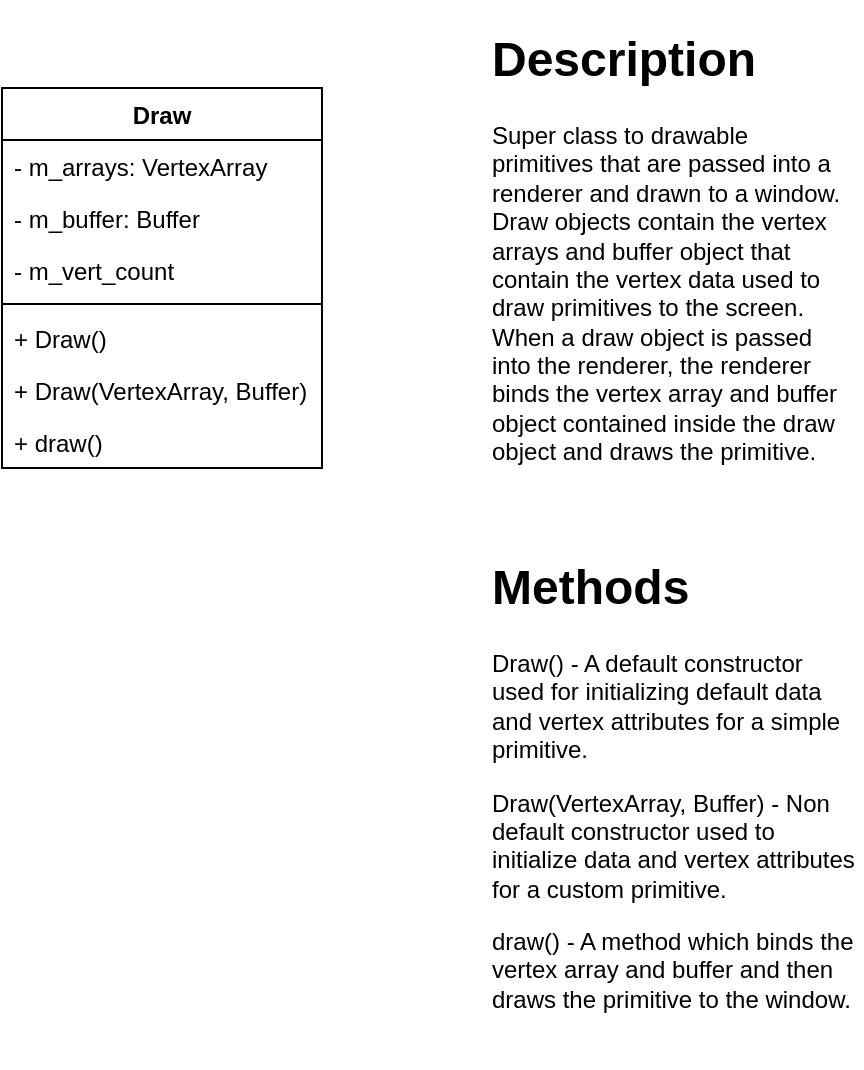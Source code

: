 <mxfile version="14.6.13" type="device"><diagram id="qsjShgKbwdF3y_M5vt2b" name="Page-1"><mxGraphModel dx="1086" dy="966" grid="1" gridSize="10" guides="1" tooltips="1" connect="1" arrows="1" fold="1" page="1" pageScale="1" pageWidth="850" pageHeight="1100" math="0" shadow="0"><root><mxCell id="0"/><mxCell id="1" parent="0"/><mxCell id="PDOAf9BVDCv0E4kB47-G-1" value="Draw" style="swimlane;fontStyle=1;align=center;verticalAlign=top;childLayout=stackLayout;horizontal=1;startSize=26;horizontalStack=0;resizeParent=1;resizeParentMax=0;resizeLast=0;collapsible=1;marginBottom=0;" vertex="1" parent="1"><mxGeometry x="310" y="200" width="160" height="190" as="geometry"/></mxCell><mxCell id="PDOAf9BVDCv0E4kB47-G-6" value="- m_arrays: VertexArray" style="text;strokeColor=none;fillColor=none;align=left;verticalAlign=top;spacingLeft=4;spacingRight=4;overflow=hidden;rotatable=0;points=[[0,0.5],[1,0.5]];portConstraint=eastwest;" vertex="1" parent="PDOAf9BVDCv0E4kB47-G-1"><mxGeometry y="26" width="160" height="26" as="geometry"/></mxCell><mxCell id="PDOAf9BVDCv0E4kB47-G-12" value="- m_buffer: Buffer" style="text;strokeColor=none;fillColor=none;align=left;verticalAlign=top;spacingLeft=4;spacingRight=4;overflow=hidden;rotatable=0;points=[[0,0.5],[1,0.5]];portConstraint=eastwest;" vertex="1" parent="PDOAf9BVDCv0E4kB47-G-1"><mxGeometry y="52" width="160" height="26" as="geometry"/></mxCell><mxCell id="PDOAf9BVDCv0E4kB47-G-2" value="- m_vert_count" style="text;strokeColor=none;fillColor=none;align=left;verticalAlign=top;spacingLeft=4;spacingRight=4;overflow=hidden;rotatable=0;points=[[0,0.5],[1,0.5]];portConstraint=eastwest;" vertex="1" parent="PDOAf9BVDCv0E4kB47-G-1"><mxGeometry y="78" width="160" height="26" as="geometry"/></mxCell><mxCell id="PDOAf9BVDCv0E4kB47-G-3" value="" style="line;strokeWidth=1;fillColor=none;align=left;verticalAlign=middle;spacingTop=-1;spacingLeft=3;spacingRight=3;rotatable=0;labelPosition=right;points=[];portConstraint=eastwest;" vertex="1" parent="PDOAf9BVDCv0E4kB47-G-1"><mxGeometry y="104" width="160" height="8" as="geometry"/></mxCell><mxCell id="PDOAf9BVDCv0E4kB47-G-14" value="+ Draw()" style="text;strokeColor=none;fillColor=none;align=left;verticalAlign=top;spacingLeft=4;spacingRight=4;overflow=hidden;rotatable=0;points=[[0,0.5],[1,0.5]];portConstraint=eastwest;" vertex="1" parent="PDOAf9BVDCv0E4kB47-G-1"><mxGeometry y="112" width="160" height="26" as="geometry"/></mxCell><mxCell id="PDOAf9BVDCv0E4kB47-G-11" value="+ Draw(VertexArray, Buffer)" style="text;strokeColor=none;fillColor=none;align=left;verticalAlign=top;spacingLeft=4;spacingRight=4;overflow=hidden;rotatable=0;points=[[0,0.5],[1,0.5]];portConstraint=eastwest;" vertex="1" parent="PDOAf9BVDCv0E4kB47-G-1"><mxGeometry y="138" width="160" height="26" as="geometry"/></mxCell><mxCell id="PDOAf9BVDCv0E4kB47-G-8" value="+ draw()" style="text;strokeColor=none;fillColor=none;align=left;verticalAlign=top;spacingLeft=4;spacingRight=4;overflow=hidden;rotatable=0;points=[[0,0.5],[1,0.5]];portConstraint=eastwest;" vertex="1" parent="PDOAf9BVDCv0E4kB47-G-1"><mxGeometry y="164" width="160" height="26" as="geometry"/></mxCell><mxCell id="PDOAf9BVDCv0E4kB47-G-5" value="&lt;h1&gt;Description&lt;/h1&gt;&lt;div&gt;Super class to drawable primitives that are passed into a renderer and drawn to a window. Draw objects contain the vertex arrays and buffer object that contain the vertex data used to draw primitives to the screen. When a draw object is passed into the renderer, the renderer binds the vertex array and buffer object contained inside the draw object and draws the primitive.&lt;/div&gt;" style="text;html=1;strokeColor=none;fillColor=none;spacing=5;spacingTop=-20;whiteSpace=wrap;overflow=hidden;rounded=0;" vertex="1" parent="1"><mxGeometry x="550" y="166" width="190" height="224" as="geometry"/></mxCell><mxCell id="PDOAf9BVDCv0E4kB47-G-13" value="&lt;h1&gt;Methods&lt;/h1&gt;&lt;p&gt;Draw() - A default constructor used for initializing default data and vertex attributes for a simple primitive.&lt;/p&gt;&lt;p&gt;Draw(VertexArray, Buffer) - Non default constructor used to initialize data and vertex attributes for a custom primitive.&lt;/p&gt;&lt;p&gt;draw() - A method which binds the vertex array and buffer and then draws the primitive to the window.&lt;/p&gt;" style="text;html=1;strokeColor=none;fillColor=none;spacing=5;spacingTop=-20;whiteSpace=wrap;overflow=hidden;rounded=0;" vertex="1" parent="1"><mxGeometry x="550" y="430" width="190" height="260" as="geometry"/></mxCell></root></mxGraphModel></diagram></mxfile>